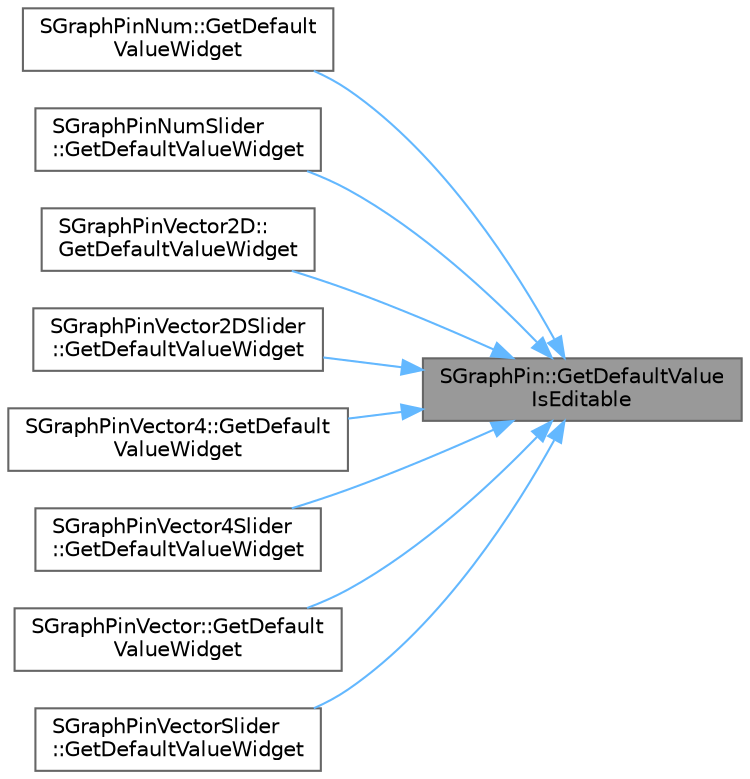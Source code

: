 digraph "SGraphPin::GetDefaultValueIsEditable"
{
 // INTERACTIVE_SVG=YES
 // LATEX_PDF_SIZE
  bgcolor="transparent";
  edge [fontname=Helvetica,fontsize=10,labelfontname=Helvetica,labelfontsize=10];
  node [fontname=Helvetica,fontsize=10,shape=box,height=0.2,width=0.4];
  rankdir="RL";
  Node1 [id="Node000001",label="SGraphPin::GetDefaultValue\lIsEditable",height=0.2,width=0.4,color="gray40", fillcolor="grey60", style="filled", fontcolor="black",tooltip="True if the pin's default value can be edited, false if it is read only."];
  Node1 -> Node2 [id="edge1_Node000001_Node000002",dir="back",color="steelblue1",style="solid",tooltip=" "];
  Node2 [id="Node000002",label="SGraphPinNum::GetDefault\lValueWidget",height=0.2,width=0.4,color="grey40", fillcolor="white", style="filled",URL="$db/d79/classSGraphPinNum.html#a621cd1e2f9fe22936f2e79dacd7fb0b9",tooltip="Build the widget we should put into the 'default value' space, shown when nothing connected."];
  Node1 -> Node3 [id="edge2_Node000001_Node000003",dir="back",color="steelblue1",style="solid",tooltip=" "];
  Node3 [id="Node000003",label="SGraphPinNumSlider\l::GetDefaultValueWidget",height=0.2,width=0.4,color="grey40", fillcolor="white", style="filled",URL="$d2/d92/classSGraphPinNumSlider.html#a2a70cd205829250c266951ef60333826",tooltip="Build the widget we should put into the 'default value' space, shown when nothing connected."];
  Node1 -> Node4 [id="edge3_Node000001_Node000004",dir="back",color="steelblue1",style="solid",tooltip=" "];
  Node4 [id="Node000004",label="SGraphPinVector2D::\lGetDefaultValueWidget",height=0.2,width=0.4,color="grey40", fillcolor="white", style="filled",URL="$d3/d4a/classSGraphPinVector2D.html#aa7f78d47074ba2f901348b8c5be5a911",tooltip="Function to create class specific widget."];
  Node1 -> Node5 [id="edge4_Node000001_Node000005",dir="back",color="steelblue1",style="solid",tooltip=" "];
  Node5 [id="Node000005",label="SGraphPinVector2DSlider\l::GetDefaultValueWidget",height=0.2,width=0.4,color="grey40", fillcolor="white", style="filled",URL="$df/d64/classSGraphPinVector2DSlider.html#a20ade701119bf8dc1870c8f926ec920e",tooltip="Function to create class specific widget."];
  Node1 -> Node6 [id="edge5_Node000001_Node000006",dir="back",color="steelblue1",style="solid",tooltip=" "];
  Node6 [id="Node000006",label="SGraphPinVector4::GetDefault\lValueWidget",height=0.2,width=0.4,color="grey40", fillcolor="white", style="filled",URL="$d3/d05/classSGraphPinVector4.html#a31d7b3c68196770f3fb38b9ba4247323",tooltip="Function to create class specific widget."];
  Node1 -> Node7 [id="edge6_Node000001_Node000007",dir="back",color="steelblue1",style="solid",tooltip=" "];
  Node7 [id="Node000007",label="SGraphPinVector4Slider\l::GetDefaultValueWidget",height=0.2,width=0.4,color="grey40", fillcolor="white", style="filled",URL="$da/d52/classSGraphPinVector4Slider.html#a42b64aca43af3f9b273089682a780d40",tooltip="Function to create class specific widget."];
  Node1 -> Node8 [id="edge7_Node000001_Node000008",dir="back",color="steelblue1",style="solid",tooltip=" "];
  Node8 [id="Node000008",label="SGraphPinVector::GetDefault\lValueWidget",height=0.2,width=0.4,color="grey40", fillcolor="white", style="filled",URL="$d4/d4e/classSGraphPinVector.html#a622648a52c938cbc497afa4d919dcc3e",tooltip="Function to create class specific widget."];
  Node1 -> Node9 [id="edge8_Node000001_Node000009",dir="back",color="steelblue1",style="solid",tooltip=" "];
  Node9 [id="Node000009",label="SGraphPinVectorSlider\l::GetDefaultValueWidget",height=0.2,width=0.4,color="grey40", fillcolor="white", style="filled",URL="$de/d63/classSGraphPinVectorSlider.html#ad5fc0aace0cb9c66bcc5369a48f09681",tooltip="Function to create class specific widget."];
}
